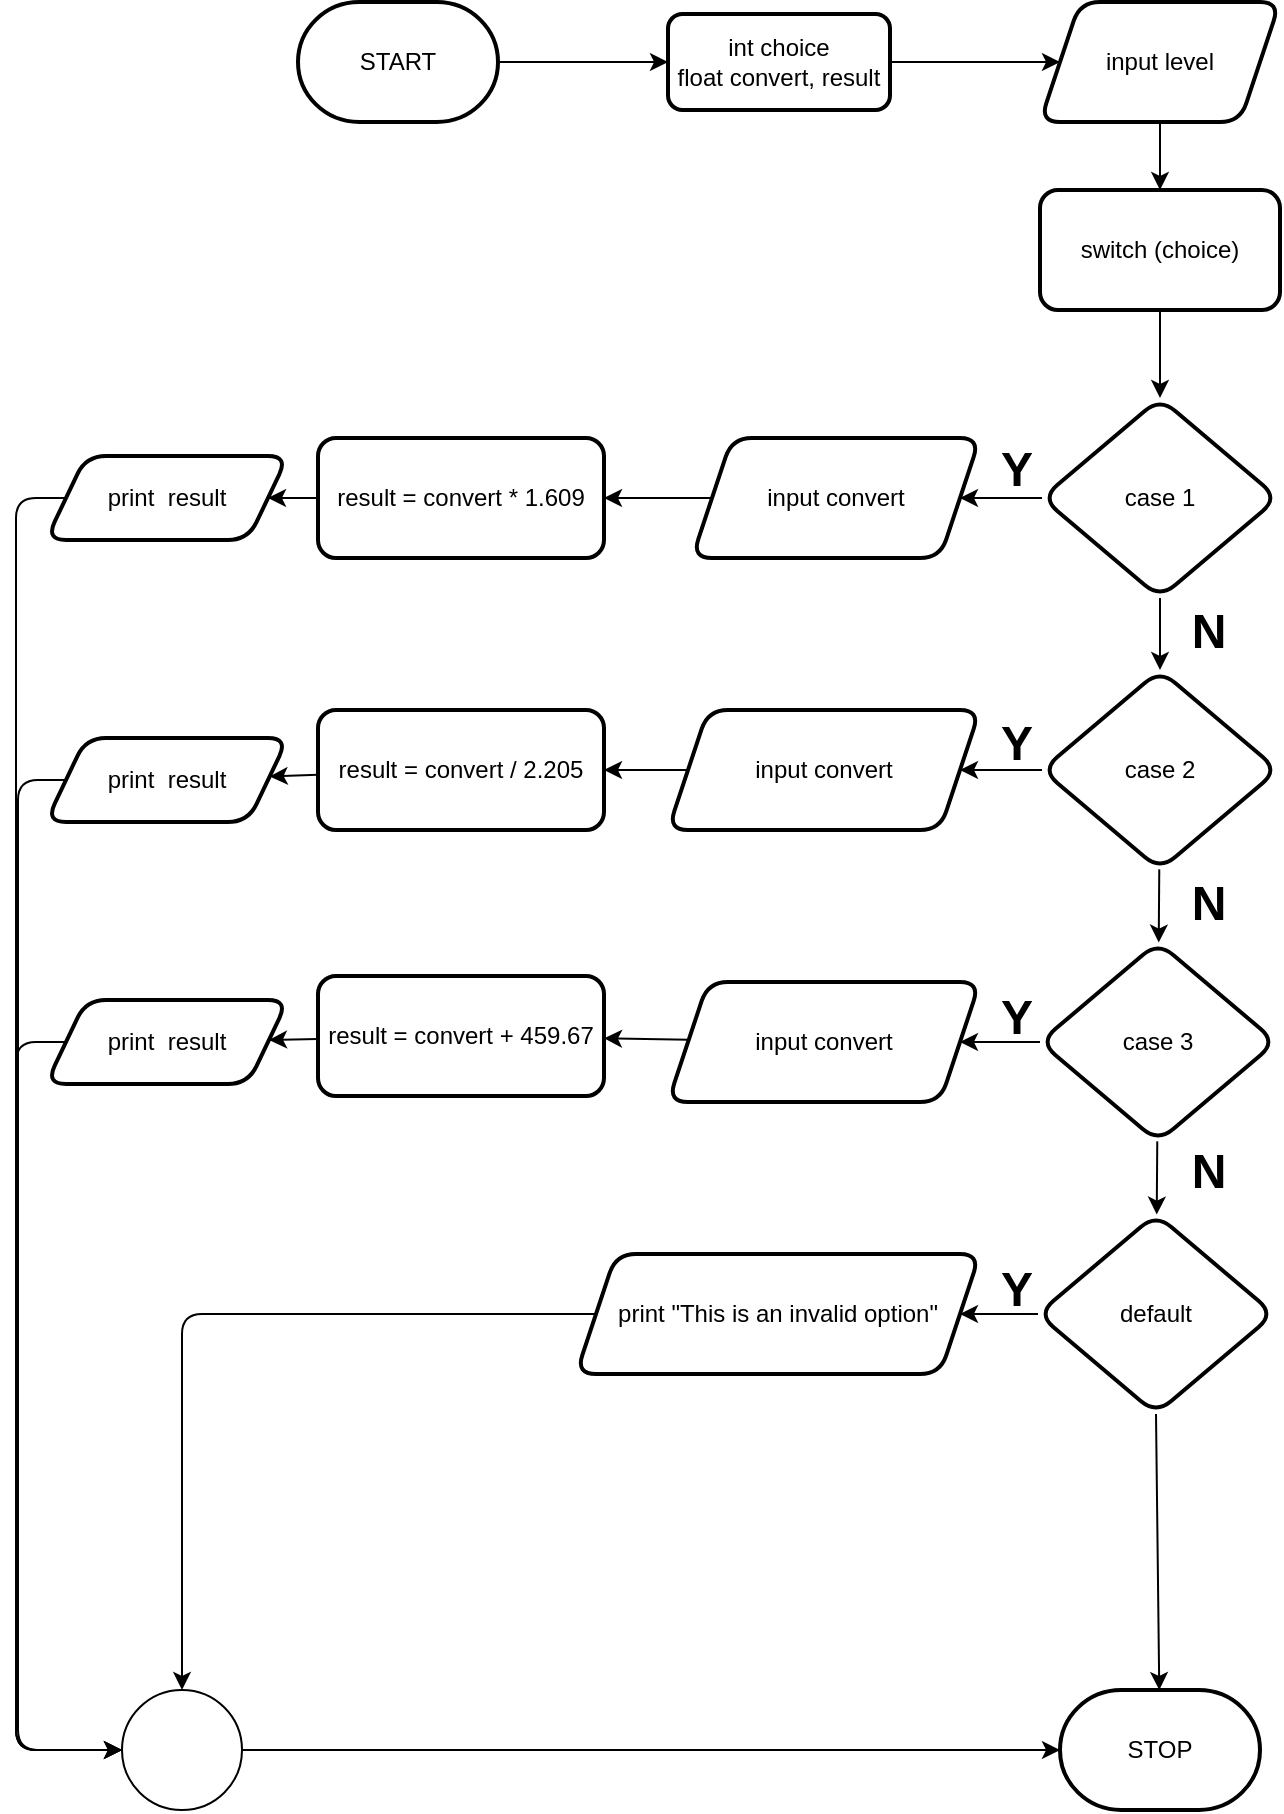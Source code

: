 <mxfile>
    <diagram id="fcoT1YLmmj4q-LbtKXL3" name="Page-1">
        <mxGraphModel dx="1180" dy="1455" grid="0" gridSize="10" guides="1" tooltips="1" connect="1" arrows="1" fold="1" page="1" pageScale="1" pageWidth="850" pageHeight="1100" math="0" shadow="0">
            <root>
                <mxCell id="0"/>
                <mxCell id="1" parent="0"/>
                <mxCell id="6" value="" style="edgeStyle=none;html=1;" edge="1" parent="1" source="2" target="5">
                    <mxGeometry relative="1" as="geometry"/>
                </mxCell>
                <mxCell id="2" value="START" style="strokeWidth=2;html=1;shape=mxgraph.flowchart.terminator;whiteSpace=wrap;" vertex="1" parent="1">
                    <mxGeometry x="233" y="68" width="100" height="60" as="geometry"/>
                </mxCell>
                <mxCell id="8" value="" style="edgeStyle=none;html=1;" edge="1" parent="1" source="5" target="7">
                    <mxGeometry relative="1" as="geometry"/>
                </mxCell>
                <mxCell id="5" value="int choice&lt;br&gt;float convert, result" style="rounded=1;whiteSpace=wrap;html=1;strokeWidth=2;" vertex="1" parent="1">
                    <mxGeometry x="418" y="74" width="111" height="48" as="geometry"/>
                </mxCell>
                <mxCell id="e-UNfqGVs2_P8BSknrNb-43" value="" style="edgeStyle=none;html=1;" edge="1" parent="1" source="7" target="e-UNfqGVs2_P8BSknrNb-42">
                    <mxGeometry relative="1" as="geometry"/>
                </mxCell>
                <mxCell id="7" value="input level" style="shape=parallelogram;perimeter=parallelogramPerimeter;whiteSpace=wrap;html=1;fixedSize=1;rounded=1;strokeWidth=2;" vertex="1" parent="1">
                    <mxGeometry x="604" y="68" width="120" height="60" as="geometry"/>
                </mxCell>
                <mxCell id="12" value="" style="edgeStyle=none;html=1;" edge="1" parent="1" source="9" target="11">
                    <mxGeometry relative="1" as="geometry"/>
                </mxCell>
                <mxCell id="26" value="" style="edgeStyle=none;html=1;" edge="1" parent="1" source="9" target="19">
                    <mxGeometry relative="1" as="geometry"/>
                </mxCell>
                <mxCell id="9" value="case 1" style="rhombus;whiteSpace=wrap;html=1;rounded=1;strokeWidth=2;" vertex="1" parent="1">
                    <mxGeometry x="605" y="266" width="118" height="100" as="geometry"/>
                </mxCell>
                <mxCell id="14" value="" style="edgeStyle=none;html=1;" edge="1" parent="1" source="11" target="13">
                    <mxGeometry relative="1" as="geometry"/>
                </mxCell>
                <mxCell id="25" value="" style="edgeStyle=none;html=1;" edge="1" parent="1" source="11" target="20">
                    <mxGeometry relative="1" as="geometry"/>
                </mxCell>
                <mxCell id="11" value="case 2" style="rhombus;whiteSpace=wrap;html=1;rounded=1;strokeWidth=2;" vertex="1" parent="1">
                    <mxGeometry x="605" y="402" width="118" height="100" as="geometry"/>
                </mxCell>
                <mxCell id="16" value="" style="edgeStyle=none;html=1;" edge="1" parent="1" source="13" target="15">
                    <mxGeometry relative="1" as="geometry"/>
                </mxCell>
                <mxCell id="24" value="" style="edgeStyle=none;html=1;" edge="1" parent="1" source="13" target="21">
                    <mxGeometry relative="1" as="geometry"/>
                </mxCell>
                <mxCell id="13" value="case 3" style="rhombus;whiteSpace=wrap;html=1;rounded=1;strokeWidth=2;" vertex="1" parent="1">
                    <mxGeometry x="604" y="538" width="118" height="100" as="geometry"/>
                </mxCell>
                <mxCell id="23" value="" style="edgeStyle=none;html=1;" edge="1" parent="1" source="15" target="22">
                    <mxGeometry relative="1" as="geometry"/>
                </mxCell>
                <mxCell id="e-UNfqGVs2_P8BSknrNb-69" style="edgeStyle=none;html=1;exitX=0.5;exitY=1;exitDx=0;exitDy=0;" edge="1" parent="1" source="15" target="27">
                    <mxGeometry relative="1" as="geometry"/>
                </mxCell>
                <mxCell id="15" value="default" style="rhombus;whiteSpace=wrap;html=1;rounded=1;strokeWidth=2;" vertex="1" parent="1">
                    <mxGeometry x="603" y="674" width="118" height="100" as="geometry"/>
                </mxCell>
                <mxCell id="e-UNfqGVs2_P8BSknrNb-54" value="" style="edgeStyle=none;html=1;" edge="1" parent="1" source="19" target="e-UNfqGVs2_P8BSknrNb-51">
                    <mxGeometry relative="1" as="geometry"/>
                </mxCell>
                <mxCell id="19" value="input convert" style="shape=parallelogram;perimeter=parallelogramPerimeter;whiteSpace=wrap;html=1;fixedSize=1;rounded=1;strokeWidth=2;" vertex="1" parent="1">
                    <mxGeometry x="430" y="286" width="144" height="60" as="geometry"/>
                </mxCell>
                <mxCell id="e-UNfqGVs2_P8BSknrNb-53" value="" style="edgeStyle=none;html=1;" edge="1" parent="1" source="20" target="e-UNfqGVs2_P8BSknrNb-52">
                    <mxGeometry relative="1" as="geometry"/>
                </mxCell>
                <mxCell id="20" value="input convert" style="shape=parallelogram;perimeter=parallelogramPerimeter;whiteSpace=wrap;html=1;fixedSize=1;rounded=1;strokeWidth=2;" vertex="1" parent="1">
                    <mxGeometry x="418" y="422" width="156" height="60" as="geometry"/>
                </mxCell>
                <mxCell id="e-UNfqGVs2_P8BSknrNb-50" value="" style="edgeStyle=none;html=1;" edge="1" parent="1" source="21" target="e-UNfqGVs2_P8BSknrNb-49">
                    <mxGeometry relative="1" as="geometry"/>
                </mxCell>
                <mxCell id="21" value="input convert" style="shape=parallelogram;perimeter=parallelogramPerimeter;whiteSpace=wrap;html=1;fixedSize=1;rounded=1;strokeWidth=2;" vertex="1" parent="1">
                    <mxGeometry x="418" y="558" width="156" height="60" as="geometry"/>
                </mxCell>
                <mxCell id="e-UNfqGVs2_P8BSknrNb-65" style="edgeStyle=none;html=1;exitX=0;exitY=0.5;exitDx=0;exitDy=0;entryX=0.5;entryY=0;entryDx=0;entryDy=0;entryPerimeter=0;" edge="1" parent="1" source="22" target="29">
                    <mxGeometry relative="1" as="geometry">
                        <Array as="points">
                            <mxPoint x="175" y="724"/>
                        </Array>
                    </mxGeometry>
                </mxCell>
                <mxCell id="22" value="print &quot;This is an invalid option&quot;" style="shape=parallelogram;perimeter=parallelogramPerimeter;whiteSpace=wrap;html=1;fixedSize=1;rounded=1;strokeWidth=2;" vertex="1" parent="1">
                    <mxGeometry x="372" y="694" width="202" height="60" as="geometry"/>
                </mxCell>
                <mxCell id="27" value="STOP" style="strokeWidth=2;html=1;shape=mxgraph.flowchart.terminator;whiteSpace=wrap;" vertex="1" parent="1">
                    <mxGeometry x="614" y="912" width="100" height="60" as="geometry"/>
                </mxCell>
                <mxCell id="34" style="edgeStyle=none;html=1;exitX=1;exitY=0.5;exitDx=0;exitDy=0;exitPerimeter=0;entryX=0;entryY=0.5;entryDx=0;entryDy=0;entryPerimeter=0;" edge="1" parent="1" source="29" target="27">
                    <mxGeometry relative="1" as="geometry"/>
                </mxCell>
                <mxCell id="29" value="" style="verticalLabelPosition=bottom;verticalAlign=top;html=1;shape=mxgraph.flowchart.on-page_reference;" vertex="1" parent="1">
                    <mxGeometry x="145" y="912" width="60" height="60" as="geometry"/>
                </mxCell>
                <mxCell id="35" value="Y" style="text;strokeColor=none;fillColor=none;html=1;fontSize=24;fontStyle=1;verticalAlign=middle;align=center;" vertex="1" parent="1">
                    <mxGeometry x="562" y="290" width="59" height="23" as="geometry"/>
                </mxCell>
                <mxCell id="36" value="Y" style="text;strokeColor=none;fillColor=none;html=1;fontSize=24;fontStyle=1;verticalAlign=middle;align=center;" vertex="1" parent="1">
                    <mxGeometry x="562" y="427" width="59" height="23" as="geometry"/>
                </mxCell>
                <mxCell id="37" value="Y" style="text;strokeColor=none;fillColor=none;html=1;fontSize=24;fontStyle=1;verticalAlign=middle;align=center;" vertex="1" parent="1">
                    <mxGeometry x="562" y="564" width="59" height="23" as="geometry"/>
                </mxCell>
                <mxCell id="38" value="Y" style="text;strokeColor=none;fillColor=none;html=1;fontSize=24;fontStyle=1;verticalAlign=middle;align=center;" vertex="1" parent="1">
                    <mxGeometry x="562" y="700" width="59" height="23" as="geometry"/>
                </mxCell>
                <mxCell id="39" value="N" style="text;strokeColor=none;fillColor=none;html=1;fontSize=24;fontStyle=1;verticalAlign=middle;align=center;" vertex="1" parent="1">
                    <mxGeometry x="658" y="371" width="59" height="23" as="geometry"/>
                </mxCell>
                <mxCell id="40" value="N" style="text;strokeColor=none;fillColor=none;html=1;fontSize=24;fontStyle=1;verticalAlign=middle;align=center;" vertex="1" parent="1">
                    <mxGeometry x="658" y="507" width="59" height="23" as="geometry"/>
                </mxCell>
                <mxCell id="41" value="N" style="text;strokeColor=none;fillColor=none;html=1;fontSize=24;fontStyle=1;verticalAlign=middle;align=center;" vertex="1" parent="1">
                    <mxGeometry x="658" y="641" width="59" height="23" as="geometry"/>
                </mxCell>
                <mxCell id="e-UNfqGVs2_P8BSknrNb-44" value="" style="edgeStyle=none;html=1;" edge="1" parent="1" source="e-UNfqGVs2_P8BSknrNb-42" target="9">
                    <mxGeometry relative="1" as="geometry"/>
                </mxCell>
                <mxCell id="e-UNfqGVs2_P8BSknrNb-42" value="switch (choice)" style="rounded=1;whiteSpace=wrap;html=1;strokeWidth=2;" vertex="1" parent="1">
                    <mxGeometry x="604" y="162" width="120" height="60" as="geometry"/>
                </mxCell>
                <mxCell id="e-UNfqGVs2_P8BSknrNb-62" value="" style="edgeStyle=none;html=1;" edge="1" parent="1" source="e-UNfqGVs2_P8BSknrNb-49" target="e-UNfqGVs2_P8BSknrNb-57">
                    <mxGeometry relative="1" as="geometry"/>
                </mxCell>
                <mxCell id="e-UNfqGVs2_P8BSknrNb-49" value="result = convert + 459.67" style="whiteSpace=wrap;html=1;rounded=1;strokeWidth=2;" vertex="1" parent="1">
                    <mxGeometry x="243" y="555" width="143" height="60" as="geometry"/>
                </mxCell>
                <mxCell id="e-UNfqGVs2_P8BSknrNb-64" value="" style="edgeStyle=none;html=1;" edge="1" parent="1" source="e-UNfqGVs2_P8BSknrNb-51" target="e-UNfqGVs2_P8BSknrNb-61">
                    <mxGeometry relative="1" as="geometry"/>
                </mxCell>
                <mxCell id="e-UNfqGVs2_P8BSknrNb-51" value="result = convert * 1.609" style="whiteSpace=wrap;html=1;rounded=1;strokeWidth=2;" vertex="1" parent="1">
                    <mxGeometry x="243" y="286" width="143" height="60" as="geometry"/>
                </mxCell>
                <mxCell id="e-UNfqGVs2_P8BSknrNb-63" value="" style="edgeStyle=none;html=1;" edge="1" parent="1" source="e-UNfqGVs2_P8BSknrNb-52" target="e-UNfqGVs2_P8BSknrNb-60">
                    <mxGeometry relative="1" as="geometry"/>
                </mxCell>
                <mxCell id="e-UNfqGVs2_P8BSknrNb-52" value="result = convert / 2.205" style="rounded=1;whiteSpace=wrap;html=1;strokeWidth=2;" vertex="1" parent="1">
                    <mxGeometry x="243" y="422" width="143" height="60" as="geometry"/>
                </mxCell>
                <mxCell id="e-UNfqGVs2_P8BSknrNb-66" style="edgeStyle=none;html=1;exitX=0;exitY=0.5;exitDx=0;exitDy=0;entryX=0;entryY=0.5;entryDx=0;entryDy=0;entryPerimeter=0;" edge="1" parent="1" source="e-UNfqGVs2_P8BSknrNb-57" target="29">
                    <mxGeometry relative="1" as="geometry">
                        <Array as="points">
                            <mxPoint x="92" y="588"/>
                            <mxPoint x="92" y="942"/>
                        </Array>
                    </mxGeometry>
                </mxCell>
                <mxCell id="e-UNfqGVs2_P8BSknrNb-57" value="print&amp;nbsp; result" style="shape=parallelogram;perimeter=parallelogramPerimeter;whiteSpace=wrap;html=1;fixedSize=1;rounded=1;strokeWidth=2;" vertex="1" parent="1">
                    <mxGeometry x="107" y="567" width="121" height="42" as="geometry"/>
                </mxCell>
                <mxCell id="e-UNfqGVs2_P8BSknrNb-67" style="edgeStyle=none;html=1;exitX=0;exitY=0.5;exitDx=0;exitDy=0;entryX=0;entryY=0.5;entryDx=0;entryDy=0;entryPerimeter=0;" edge="1" parent="1" source="e-UNfqGVs2_P8BSknrNb-60" target="29">
                    <mxGeometry relative="1" as="geometry">
                        <Array as="points">
                            <mxPoint x="93" y="457"/>
                            <mxPoint x="93" y="942"/>
                        </Array>
                    </mxGeometry>
                </mxCell>
                <mxCell id="e-UNfqGVs2_P8BSknrNb-60" value="print&amp;nbsp; result" style="shape=parallelogram;perimeter=parallelogramPerimeter;whiteSpace=wrap;html=1;fixedSize=1;rounded=1;strokeWidth=2;" vertex="1" parent="1">
                    <mxGeometry x="107" y="436" width="121" height="42" as="geometry"/>
                </mxCell>
                <mxCell id="e-UNfqGVs2_P8BSknrNb-68" style="edgeStyle=none;html=1;exitX=0;exitY=0.5;exitDx=0;exitDy=0;entryX=0;entryY=0.5;entryDx=0;entryDy=0;entryPerimeter=0;" edge="1" parent="1" source="e-UNfqGVs2_P8BSknrNb-61" target="29">
                    <mxGeometry relative="1" as="geometry">
                        <Array as="points">
                            <mxPoint x="92" y="316"/>
                            <mxPoint x="92" y="942"/>
                        </Array>
                    </mxGeometry>
                </mxCell>
                <mxCell id="e-UNfqGVs2_P8BSknrNb-61" value="print&amp;nbsp; result" style="shape=parallelogram;perimeter=parallelogramPerimeter;whiteSpace=wrap;html=1;fixedSize=1;rounded=1;strokeWidth=2;" vertex="1" parent="1">
                    <mxGeometry x="107" y="295" width="121" height="42" as="geometry"/>
                </mxCell>
            </root>
        </mxGraphModel>
    </diagram>
    <diagram id="WKz6tLMorzMXAtqHNopk" name="Page-2">
        <mxGraphModel dx="605" dy="800" grid="0" gridSize="10" guides="1" tooltips="1" connect="1" arrows="1" fold="1" page="1" pageScale="1" pageWidth="850" pageHeight="1100" math="0" shadow="0">
            <root>
                <mxCell id="Y5hWXff3UX1g2QyMwP9S-0"/>
                <mxCell id="Y5hWXff3UX1g2QyMwP9S-1" parent="Y5hWXff3UX1g2QyMwP9S-0"/>
                <mxCell id="oeJYjJuCntQJHabTcq-P-0" value="" style="edgeStyle=none;html=1;" edge="1" parent="Y5hWXff3UX1g2QyMwP9S-1" source="oeJYjJuCntQJHabTcq-P-1" target="oeJYjJuCntQJHabTcq-P-3">
                    <mxGeometry relative="1" as="geometry"/>
                </mxCell>
                <mxCell id="oeJYjJuCntQJHabTcq-P-1" value="START" style="strokeWidth=2;html=1;shape=mxgraph.flowchart.terminator;whiteSpace=wrap;" vertex="1" parent="Y5hWXff3UX1g2QyMwP9S-1">
                    <mxGeometry x="375" y="68" width="100" height="60" as="geometry"/>
                </mxCell>
                <mxCell id="oeJYjJuCntQJHabTcq-P-2" value="" style="edgeStyle=none;html=1;" edge="1" parent="Y5hWXff3UX1g2QyMwP9S-1" source="oeJYjJuCntQJHabTcq-P-3" target="oeJYjJuCntQJHabTcq-P-5">
                    <mxGeometry relative="1" as="geometry"/>
                </mxCell>
                <mxCell id="oeJYjJuCntQJHabTcq-P-3" value="float level" style="rounded=1;whiteSpace=wrap;html=1;strokeWidth=2;" vertex="1" parent="Y5hWXff3UX1g2QyMwP9S-1">
                    <mxGeometry x="534" y="74" width="94" height="48" as="geometry"/>
                </mxCell>
                <mxCell id="oeJYjJuCntQJHabTcq-P-4" value="" style="edgeStyle=none;html=1;" edge="1" parent="Y5hWXff3UX1g2QyMwP9S-1" source="oeJYjJuCntQJHabTcq-P-5" target="oeJYjJuCntQJHabTcq-P-8">
                    <mxGeometry relative="1" as="geometry"/>
                </mxCell>
                <mxCell id="oeJYjJuCntQJHabTcq-P-5" value="input level" style="shape=parallelogram;perimeter=parallelogramPerimeter;whiteSpace=wrap;html=1;fixedSize=1;rounded=1;strokeWidth=2;" vertex="1" parent="Y5hWXff3UX1g2QyMwP9S-1">
                    <mxGeometry x="521" y="170" width="120" height="60" as="geometry"/>
                </mxCell>
                <mxCell id="oeJYjJuCntQJHabTcq-P-6" value="" style="edgeStyle=none;html=1;" edge="1" parent="Y5hWXff3UX1g2QyMwP9S-1" source="oeJYjJuCntQJHabTcq-P-8" target="oeJYjJuCntQJHabTcq-P-11">
                    <mxGeometry relative="1" as="geometry"/>
                </mxCell>
                <mxCell id="oeJYjJuCntQJHabTcq-P-7" value="" style="edgeStyle=none;html=1;" edge="1" parent="Y5hWXff3UX1g2QyMwP9S-1" source="oeJYjJuCntQJHabTcq-P-8" target="oeJYjJuCntQJHabTcq-P-21">
                    <mxGeometry relative="1" as="geometry"/>
                </mxCell>
                <mxCell id="oeJYjJuCntQJHabTcq-P-8" value="level &amp;lt; 5.0" style="rhombus;whiteSpace=wrap;html=1;rounded=1;strokeWidth=2;" vertex="1" parent="Y5hWXff3UX1g2QyMwP9S-1">
                    <mxGeometry x="523" y="266" width="118" height="100" as="geometry"/>
                </mxCell>
                <mxCell id="oeJYjJuCntQJHabTcq-P-9" value="" style="edgeStyle=none;html=1;" edge="1" parent="Y5hWXff3UX1g2QyMwP9S-1" source="oeJYjJuCntQJHabTcq-P-11" target="oeJYjJuCntQJHabTcq-P-14">
                    <mxGeometry relative="1" as="geometry"/>
                </mxCell>
                <mxCell id="oeJYjJuCntQJHabTcq-P-10" value="" style="edgeStyle=none;html=1;" edge="1" parent="Y5hWXff3UX1g2QyMwP9S-1" source="oeJYjJuCntQJHabTcq-P-11" target="oeJYjJuCntQJHabTcq-P-23">
                    <mxGeometry relative="1" as="geometry"/>
                </mxCell>
                <mxCell id="oeJYjJuCntQJHabTcq-P-11" value="level == 5.0, &lt;br&gt;level &amp;lt; 5.5" style="rhombus;whiteSpace=wrap;html=1;rounded=1;strokeWidth=2;" vertex="1" parent="Y5hWXff3UX1g2QyMwP9S-1">
                    <mxGeometry x="523" y="402" width="118" height="100" as="geometry"/>
                </mxCell>
                <mxCell id="oeJYjJuCntQJHabTcq-P-12" value="" style="edgeStyle=none;html=1;" edge="1" parent="Y5hWXff3UX1g2QyMwP9S-1" source="oeJYjJuCntQJHabTcq-P-14" target="oeJYjJuCntQJHabTcq-P-17">
                    <mxGeometry relative="1" as="geometry"/>
                </mxCell>
                <mxCell id="oeJYjJuCntQJHabTcq-P-13" value="" style="edgeStyle=none;html=1;" edge="1" parent="Y5hWXff3UX1g2QyMwP9S-1" source="oeJYjJuCntQJHabTcq-P-14" target="oeJYjJuCntQJHabTcq-P-25">
                    <mxGeometry relative="1" as="geometry"/>
                </mxCell>
                <mxCell id="oeJYjJuCntQJHabTcq-P-14" value="level == 5.5, &lt;br&gt;level &amp;lt; 6.5" style="rhombus;whiteSpace=wrap;html=1;rounded=1;strokeWidth=2;" vertex="1" parent="Y5hWXff3UX1g2QyMwP9S-1">
                    <mxGeometry x="522" y="538" width="118" height="100" as="geometry"/>
                </mxCell>
                <mxCell id="oeJYjJuCntQJHabTcq-P-15" value="" style="edgeStyle=none;html=1;" edge="1" parent="Y5hWXff3UX1g2QyMwP9S-1" source="oeJYjJuCntQJHabTcq-P-17" target="oeJYjJuCntQJHabTcq-P-19">
                    <mxGeometry relative="1" as="geometry"/>
                </mxCell>
                <mxCell id="oeJYjJuCntQJHabTcq-P-16" value="" style="edgeStyle=none;html=1;" edge="1" parent="Y5hWXff3UX1g2QyMwP9S-1" source="oeJYjJuCntQJHabTcq-P-17" target="oeJYjJuCntQJHabTcq-P-27">
                    <mxGeometry relative="1" as="geometry"/>
                </mxCell>
                <mxCell id="oeJYjJuCntQJHabTcq-P-17" value="level == 6.5, &lt;br&gt;level &amp;lt; 7.0" style="rhombus;whiteSpace=wrap;html=1;rounded=1;strokeWidth=2;" vertex="1" parent="Y5hWXff3UX1g2QyMwP9S-1">
                    <mxGeometry x="521" y="674" width="118" height="100" as="geometry"/>
                </mxCell>
                <mxCell id="oeJYjJuCntQJHabTcq-P-18" value="" style="edgeStyle=none;html=1;" edge="1" parent="Y5hWXff3UX1g2QyMwP9S-1" source="oeJYjJuCntQJHabTcq-P-19" target="oeJYjJuCntQJHabTcq-P-28">
                    <mxGeometry relative="1" as="geometry"/>
                </mxCell>
                <mxCell id="oeJYjJuCntQJHabTcq-P-19" value="print: &quot;Catastrophe&quot;" style="shape=parallelogram;perimeter=parallelogramPerimeter;whiteSpace=wrap;html=1;fixedSize=1;rounded=1;strokeWidth=2;" vertex="1" parent="Y5hWXff3UX1g2QyMwP9S-1">
                    <mxGeometry x="504" y="813" width="156" height="60" as="geometry"/>
                </mxCell>
                <mxCell id="oeJYjJuCntQJHabTcq-P-20" style="edgeStyle=none;html=1;exitX=0;exitY=0.5;exitDx=0;exitDy=0;entryX=0.5;entryY=0;entryDx=0;entryDy=0;entryPerimeter=0;" edge="1" parent="Y5hWXff3UX1g2QyMwP9S-1" source="oeJYjJuCntQJHabTcq-P-21" target="oeJYjJuCntQJHabTcq-P-30">
                    <mxGeometry relative="1" as="geometry">
                        <Array as="points">
                            <mxPoint x="210" y="316"/>
                        </Array>
                    </mxGeometry>
                </mxCell>
                <mxCell id="oeJYjJuCntQJHabTcq-P-21" value="print: &quot;Little or no damage&quot;" style="shape=parallelogram;perimeter=parallelogramPerimeter;whiteSpace=wrap;html=1;fixedSize=1;rounded=1;strokeWidth=2;" vertex="1" parent="Y5hWXff3UX1g2QyMwP9S-1">
                    <mxGeometry x="301" y="286" width="191" height="60" as="geometry"/>
                </mxCell>
                <mxCell id="oeJYjJuCntQJHabTcq-P-22" style="edgeStyle=none;html=1;exitX=0;exitY=0.5;exitDx=0;exitDy=0;entryX=0.5;entryY=0;entryDx=0;entryDy=0;entryPerimeter=0;" edge="1" parent="Y5hWXff3UX1g2QyMwP9S-1" source="oeJYjJuCntQJHabTcq-P-23" target="oeJYjJuCntQJHabTcq-P-30">
                    <mxGeometry relative="1" as="geometry">
                        <Array as="points">
                            <mxPoint x="210" y="452"/>
                        </Array>
                    </mxGeometry>
                </mxCell>
                <mxCell id="oeJYjJuCntQJHabTcq-P-23" value="print: &quot;Some damage&quot;" style="shape=parallelogram;perimeter=parallelogramPerimeter;whiteSpace=wrap;html=1;fixedSize=1;rounded=1;strokeWidth=2;" vertex="1" parent="Y5hWXff3UX1g2QyMwP9S-1">
                    <mxGeometry x="336" y="422" width="156" height="60" as="geometry"/>
                </mxCell>
                <mxCell id="oeJYjJuCntQJHabTcq-P-24" style="edgeStyle=none;html=1;exitX=0;exitY=0.5;exitDx=0;exitDy=0;entryX=0.5;entryY=0;entryDx=0;entryDy=0;entryPerimeter=0;" edge="1" parent="Y5hWXff3UX1g2QyMwP9S-1" source="oeJYjJuCntQJHabTcq-P-25" target="oeJYjJuCntQJHabTcq-P-30">
                    <mxGeometry relative="1" as="geometry">
                        <Array as="points">
                            <mxPoint x="210" y="588"/>
                        </Array>
                    </mxGeometry>
                </mxCell>
                <mxCell id="oeJYjJuCntQJHabTcq-P-25" value="print: &quot;Serious damage&quot;" style="shape=parallelogram;perimeter=parallelogramPerimeter;whiteSpace=wrap;html=1;fixedSize=1;rounded=1;strokeWidth=2;" vertex="1" parent="Y5hWXff3UX1g2QyMwP9S-1">
                    <mxGeometry x="336" y="558" width="156" height="60" as="geometry"/>
                </mxCell>
                <mxCell id="oeJYjJuCntQJHabTcq-P-26" style="edgeStyle=none;html=1;exitX=0;exitY=0.5;exitDx=0;exitDy=0;entryX=0.5;entryY=0;entryDx=0;entryDy=0;entryPerimeter=0;" edge="1" parent="Y5hWXff3UX1g2QyMwP9S-1" source="oeJYjJuCntQJHabTcq-P-27" target="oeJYjJuCntQJHabTcq-P-30">
                    <mxGeometry relative="1" as="geometry">
                        <Array as="points">
                            <mxPoint x="210" y="724"/>
                        </Array>
                    </mxGeometry>
                </mxCell>
                <mxCell id="oeJYjJuCntQJHabTcq-P-27" value="print: &quot;Disaster&quot;" style="shape=parallelogram;perimeter=parallelogramPerimeter;whiteSpace=wrap;html=1;fixedSize=1;rounded=1;strokeWidth=2;" vertex="1" parent="Y5hWXff3UX1g2QyMwP9S-1">
                    <mxGeometry x="336" y="694" width="156" height="60" as="geometry"/>
                </mxCell>
                <mxCell id="oeJYjJuCntQJHabTcq-P-28" value="STOP" style="strokeWidth=2;html=1;shape=mxgraph.flowchart.terminator;whiteSpace=wrap;" vertex="1" parent="Y5hWXff3UX1g2QyMwP9S-1">
                    <mxGeometry x="532" y="912" width="100" height="60" as="geometry"/>
                </mxCell>
                <mxCell id="oeJYjJuCntQJHabTcq-P-29" style="edgeStyle=none;html=1;exitX=1;exitY=0.5;exitDx=0;exitDy=0;exitPerimeter=0;entryX=0;entryY=0.5;entryDx=0;entryDy=0;entryPerimeter=0;" edge="1" parent="Y5hWXff3UX1g2QyMwP9S-1" source="oeJYjJuCntQJHabTcq-P-30" target="oeJYjJuCntQJHabTcq-P-28">
                    <mxGeometry relative="1" as="geometry"/>
                </mxCell>
                <mxCell id="oeJYjJuCntQJHabTcq-P-30" value="" style="verticalLabelPosition=bottom;verticalAlign=top;html=1;shape=mxgraph.flowchart.on-page_reference;" vertex="1" parent="Y5hWXff3UX1g2QyMwP9S-1">
                    <mxGeometry x="180" y="912" width="60" height="60" as="geometry"/>
                </mxCell>
                <mxCell id="oeJYjJuCntQJHabTcq-P-31" value="Y" style="text;strokeColor=none;fillColor=none;html=1;fontSize=24;fontStyle=1;verticalAlign=middle;align=center;" vertex="1" parent="Y5hWXff3UX1g2QyMwP9S-1">
                    <mxGeometry x="480" y="290" width="59" height="23" as="geometry"/>
                </mxCell>
                <mxCell id="oeJYjJuCntQJHabTcq-P-32" value="Y" style="text;strokeColor=none;fillColor=none;html=1;fontSize=24;fontStyle=1;verticalAlign=middle;align=center;" vertex="1" parent="Y5hWXff3UX1g2QyMwP9S-1">
                    <mxGeometry x="480" y="427" width="59" height="23" as="geometry"/>
                </mxCell>
                <mxCell id="oeJYjJuCntQJHabTcq-P-33" value="Y" style="text;strokeColor=none;fillColor=none;html=1;fontSize=24;fontStyle=1;verticalAlign=middle;align=center;" vertex="1" parent="Y5hWXff3UX1g2QyMwP9S-1">
                    <mxGeometry x="480" y="564" width="59" height="23" as="geometry"/>
                </mxCell>
                <mxCell id="oeJYjJuCntQJHabTcq-P-34" value="Y" style="text;strokeColor=none;fillColor=none;html=1;fontSize=24;fontStyle=1;verticalAlign=middle;align=center;" vertex="1" parent="Y5hWXff3UX1g2QyMwP9S-1">
                    <mxGeometry x="480" y="700" width="59" height="23" as="geometry"/>
                </mxCell>
                <mxCell id="oeJYjJuCntQJHabTcq-P-35" value="N" style="text;strokeColor=none;fillColor=none;html=1;fontSize=24;fontStyle=1;verticalAlign=middle;align=center;" vertex="1" parent="Y5hWXff3UX1g2QyMwP9S-1">
                    <mxGeometry x="576" y="371" width="59" height="23" as="geometry"/>
                </mxCell>
                <mxCell id="oeJYjJuCntQJHabTcq-P-36" value="N" style="text;strokeColor=none;fillColor=none;html=1;fontSize=24;fontStyle=1;verticalAlign=middle;align=center;" vertex="1" parent="Y5hWXff3UX1g2QyMwP9S-1">
                    <mxGeometry x="576" y="507" width="59" height="23" as="geometry"/>
                </mxCell>
                <mxCell id="oeJYjJuCntQJHabTcq-P-37" value="N" style="text;strokeColor=none;fillColor=none;html=1;fontSize=24;fontStyle=1;verticalAlign=middle;align=center;" vertex="1" parent="Y5hWXff3UX1g2QyMwP9S-1">
                    <mxGeometry x="576" y="641" width="59" height="23" as="geometry"/>
                </mxCell>
                <mxCell id="oeJYjJuCntQJHabTcq-P-38" value="N" style="text;strokeColor=none;fillColor=none;html=1;fontSize=24;fontStyle=1;verticalAlign=middle;align=center;" vertex="1" parent="Y5hWXff3UX1g2QyMwP9S-1">
                    <mxGeometry x="576" y="778" width="59" height="23" as="geometry"/>
                </mxCell>
            </root>
        </mxGraphModel>
    </diagram>
</mxfile>
